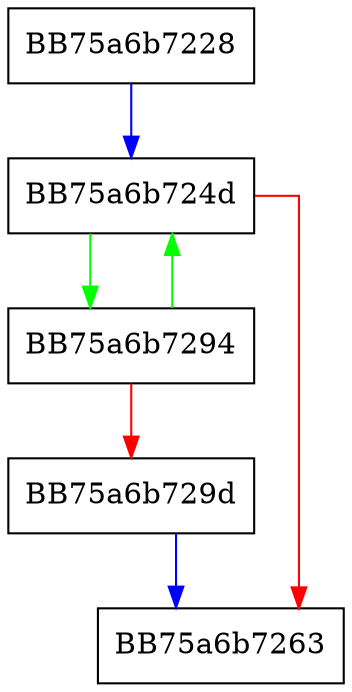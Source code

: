 digraph check_high_capacity {
  node [shape="box"];
  graph [splines=ortho];
  BB75a6b7228 -> BB75a6b724d [color="blue"];
  BB75a6b724d -> BB75a6b7294 [color="green"];
  BB75a6b724d -> BB75a6b7263 [color="red"];
  BB75a6b7294 -> BB75a6b724d [color="green"];
  BB75a6b7294 -> BB75a6b729d [color="red"];
  BB75a6b729d -> BB75a6b7263 [color="blue"];
}